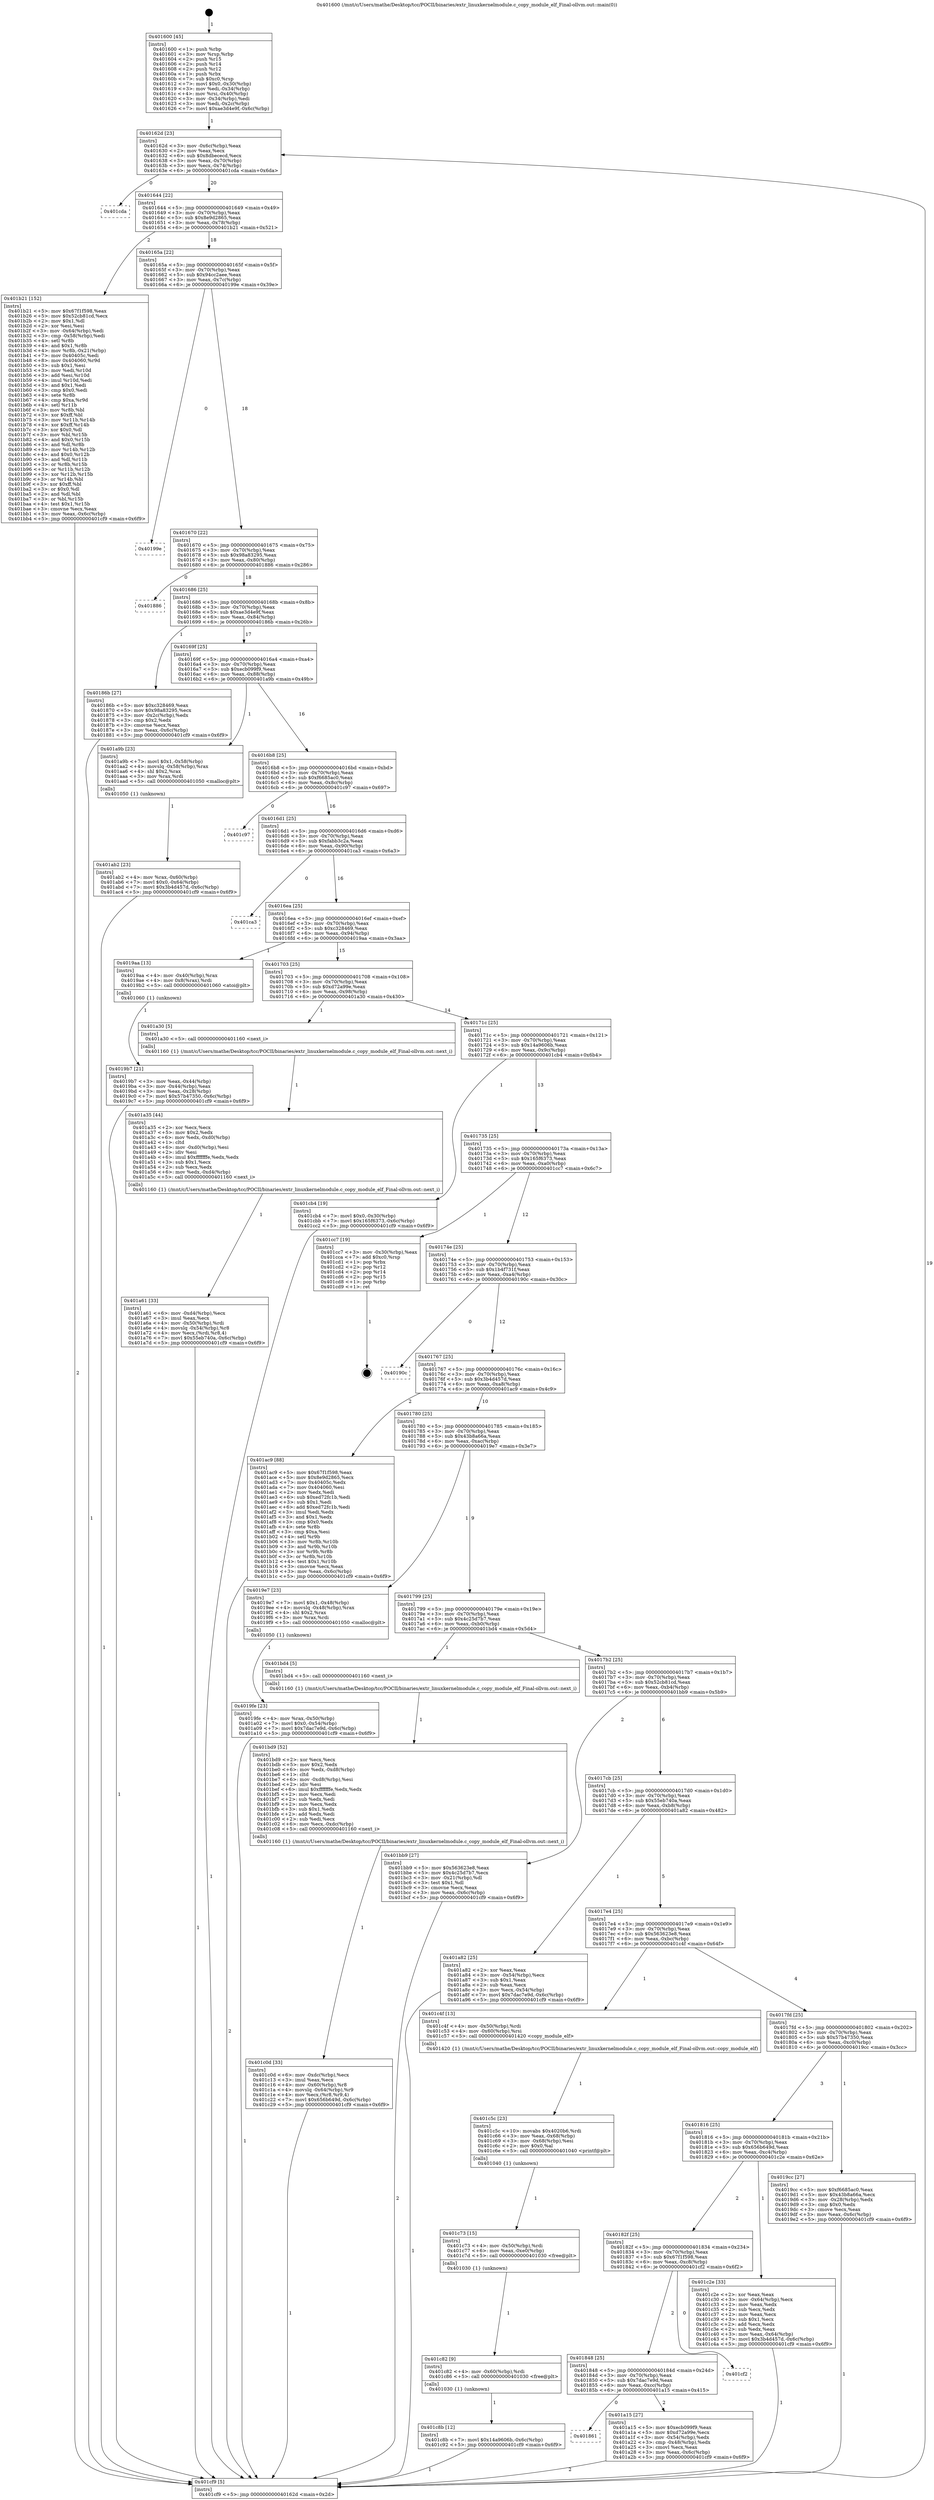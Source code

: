 digraph "0x401600" {
  label = "0x401600 (/mnt/c/Users/mathe/Desktop/tcc/POCII/binaries/extr_linuxkernelmodule.c_copy_module_elf_Final-ollvm.out::main(0))"
  labelloc = "t"
  node[shape=record]

  Entry [label="",width=0.3,height=0.3,shape=circle,fillcolor=black,style=filled]
  "0x40162d" [label="{
     0x40162d [23]\l
     | [instrs]\l
     &nbsp;&nbsp;0x40162d \<+3\>: mov -0x6c(%rbp),%eax\l
     &nbsp;&nbsp;0x401630 \<+2\>: mov %eax,%ecx\l
     &nbsp;&nbsp;0x401632 \<+6\>: sub $0x8dbececd,%ecx\l
     &nbsp;&nbsp;0x401638 \<+3\>: mov %eax,-0x70(%rbp)\l
     &nbsp;&nbsp;0x40163b \<+3\>: mov %ecx,-0x74(%rbp)\l
     &nbsp;&nbsp;0x40163e \<+6\>: je 0000000000401cda \<main+0x6da\>\l
  }"]
  "0x401cda" [label="{
     0x401cda\l
  }", style=dashed]
  "0x401644" [label="{
     0x401644 [22]\l
     | [instrs]\l
     &nbsp;&nbsp;0x401644 \<+5\>: jmp 0000000000401649 \<main+0x49\>\l
     &nbsp;&nbsp;0x401649 \<+3\>: mov -0x70(%rbp),%eax\l
     &nbsp;&nbsp;0x40164c \<+5\>: sub $0x8e9d2865,%eax\l
     &nbsp;&nbsp;0x401651 \<+3\>: mov %eax,-0x78(%rbp)\l
     &nbsp;&nbsp;0x401654 \<+6\>: je 0000000000401b21 \<main+0x521\>\l
  }"]
  Exit [label="",width=0.3,height=0.3,shape=circle,fillcolor=black,style=filled,peripheries=2]
  "0x401b21" [label="{
     0x401b21 [152]\l
     | [instrs]\l
     &nbsp;&nbsp;0x401b21 \<+5\>: mov $0x67f1f598,%eax\l
     &nbsp;&nbsp;0x401b26 \<+5\>: mov $0x52cb81cd,%ecx\l
     &nbsp;&nbsp;0x401b2b \<+2\>: mov $0x1,%dl\l
     &nbsp;&nbsp;0x401b2d \<+2\>: xor %esi,%esi\l
     &nbsp;&nbsp;0x401b2f \<+3\>: mov -0x64(%rbp),%edi\l
     &nbsp;&nbsp;0x401b32 \<+3\>: cmp -0x58(%rbp),%edi\l
     &nbsp;&nbsp;0x401b35 \<+4\>: setl %r8b\l
     &nbsp;&nbsp;0x401b39 \<+4\>: and $0x1,%r8b\l
     &nbsp;&nbsp;0x401b3d \<+4\>: mov %r8b,-0x21(%rbp)\l
     &nbsp;&nbsp;0x401b41 \<+7\>: mov 0x40405c,%edi\l
     &nbsp;&nbsp;0x401b48 \<+8\>: mov 0x404060,%r9d\l
     &nbsp;&nbsp;0x401b50 \<+3\>: sub $0x1,%esi\l
     &nbsp;&nbsp;0x401b53 \<+3\>: mov %edi,%r10d\l
     &nbsp;&nbsp;0x401b56 \<+3\>: add %esi,%r10d\l
     &nbsp;&nbsp;0x401b59 \<+4\>: imul %r10d,%edi\l
     &nbsp;&nbsp;0x401b5d \<+3\>: and $0x1,%edi\l
     &nbsp;&nbsp;0x401b60 \<+3\>: cmp $0x0,%edi\l
     &nbsp;&nbsp;0x401b63 \<+4\>: sete %r8b\l
     &nbsp;&nbsp;0x401b67 \<+4\>: cmp $0xa,%r9d\l
     &nbsp;&nbsp;0x401b6b \<+4\>: setl %r11b\l
     &nbsp;&nbsp;0x401b6f \<+3\>: mov %r8b,%bl\l
     &nbsp;&nbsp;0x401b72 \<+3\>: xor $0xff,%bl\l
     &nbsp;&nbsp;0x401b75 \<+3\>: mov %r11b,%r14b\l
     &nbsp;&nbsp;0x401b78 \<+4\>: xor $0xff,%r14b\l
     &nbsp;&nbsp;0x401b7c \<+3\>: xor $0x0,%dl\l
     &nbsp;&nbsp;0x401b7f \<+3\>: mov %bl,%r15b\l
     &nbsp;&nbsp;0x401b82 \<+4\>: and $0x0,%r15b\l
     &nbsp;&nbsp;0x401b86 \<+3\>: and %dl,%r8b\l
     &nbsp;&nbsp;0x401b89 \<+3\>: mov %r14b,%r12b\l
     &nbsp;&nbsp;0x401b8c \<+4\>: and $0x0,%r12b\l
     &nbsp;&nbsp;0x401b90 \<+3\>: and %dl,%r11b\l
     &nbsp;&nbsp;0x401b93 \<+3\>: or %r8b,%r15b\l
     &nbsp;&nbsp;0x401b96 \<+3\>: or %r11b,%r12b\l
     &nbsp;&nbsp;0x401b99 \<+3\>: xor %r12b,%r15b\l
     &nbsp;&nbsp;0x401b9c \<+3\>: or %r14b,%bl\l
     &nbsp;&nbsp;0x401b9f \<+3\>: xor $0xff,%bl\l
     &nbsp;&nbsp;0x401ba2 \<+3\>: or $0x0,%dl\l
     &nbsp;&nbsp;0x401ba5 \<+2\>: and %dl,%bl\l
     &nbsp;&nbsp;0x401ba7 \<+3\>: or %bl,%r15b\l
     &nbsp;&nbsp;0x401baa \<+4\>: test $0x1,%r15b\l
     &nbsp;&nbsp;0x401bae \<+3\>: cmovne %ecx,%eax\l
     &nbsp;&nbsp;0x401bb1 \<+3\>: mov %eax,-0x6c(%rbp)\l
     &nbsp;&nbsp;0x401bb4 \<+5\>: jmp 0000000000401cf9 \<main+0x6f9\>\l
  }"]
  "0x40165a" [label="{
     0x40165a [22]\l
     | [instrs]\l
     &nbsp;&nbsp;0x40165a \<+5\>: jmp 000000000040165f \<main+0x5f\>\l
     &nbsp;&nbsp;0x40165f \<+3\>: mov -0x70(%rbp),%eax\l
     &nbsp;&nbsp;0x401662 \<+5\>: sub $0x94cc2aee,%eax\l
     &nbsp;&nbsp;0x401667 \<+3\>: mov %eax,-0x7c(%rbp)\l
     &nbsp;&nbsp;0x40166a \<+6\>: je 000000000040199e \<main+0x39e\>\l
  }"]
  "0x401c8b" [label="{
     0x401c8b [12]\l
     | [instrs]\l
     &nbsp;&nbsp;0x401c8b \<+7\>: movl $0x14a9606b,-0x6c(%rbp)\l
     &nbsp;&nbsp;0x401c92 \<+5\>: jmp 0000000000401cf9 \<main+0x6f9\>\l
  }"]
  "0x40199e" [label="{
     0x40199e\l
  }", style=dashed]
  "0x401670" [label="{
     0x401670 [22]\l
     | [instrs]\l
     &nbsp;&nbsp;0x401670 \<+5\>: jmp 0000000000401675 \<main+0x75\>\l
     &nbsp;&nbsp;0x401675 \<+3\>: mov -0x70(%rbp),%eax\l
     &nbsp;&nbsp;0x401678 \<+5\>: sub $0x98a83295,%eax\l
     &nbsp;&nbsp;0x40167d \<+3\>: mov %eax,-0x80(%rbp)\l
     &nbsp;&nbsp;0x401680 \<+6\>: je 0000000000401886 \<main+0x286\>\l
  }"]
  "0x401c82" [label="{
     0x401c82 [9]\l
     | [instrs]\l
     &nbsp;&nbsp;0x401c82 \<+4\>: mov -0x60(%rbp),%rdi\l
     &nbsp;&nbsp;0x401c86 \<+5\>: call 0000000000401030 \<free@plt\>\l
     | [calls]\l
     &nbsp;&nbsp;0x401030 \{1\} (unknown)\l
  }"]
  "0x401886" [label="{
     0x401886\l
  }", style=dashed]
  "0x401686" [label="{
     0x401686 [25]\l
     | [instrs]\l
     &nbsp;&nbsp;0x401686 \<+5\>: jmp 000000000040168b \<main+0x8b\>\l
     &nbsp;&nbsp;0x40168b \<+3\>: mov -0x70(%rbp),%eax\l
     &nbsp;&nbsp;0x40168e \<+5\>: sub $0xae3d4e9f,%eax\l
     &nbsp;&nbsp;0x401693 \<+6\>: mov %eax,-0x84(%rbp)\l
     &nbsp;&nbsp;0x401699 \<+6\>: je 000000000040186b \<main+0x26b\>\l
  }"]
  "0x401c73" [label="{
     0x401c73 [15]\l
     | [instrs]\l
     &nbsp;&nbsp;0x401c73 \<+4\>: mov -0x50(%rbp),%rdi\l
     &nbsp;&nbsp;0x401c77 \<+6\>: mov %eax,-0xe0(%rbp)\l
     &nbsp;&nbsp;0x401c7d \<+5\>: call 0000000000401030 \<free@plt\>\l
     | [calls]\l
     &nbsp;&nbsp;0x401030 \{1\} (unknown)\l
  }"]
  "0x40186b" [label="{
     0x40186b [27]\l
     | [instrs]\l
     &nbsp;&nbsp;0x40186b \<+5\>: mov $0xc328469,%eax\l
     &nbsp;&nbsp;0x401870 \<+5\>: mov $0x98a83295,%ecx\l
     &nbsp;&nbsp;0x401875 \<+3\>: mov -0x2c(%rbp),%edx\l
     &nbsp;&nbsp;0x401878 \<+3\>: cmp $0x2,%edx\l
     &nbsp;&nbsp;0x40187b \<+3\>: cmovne %ecx,%eax\l
     &nbsp;&nbsp;0x40187e \<+3\>: mov %eax,-0x6c(%rbp)\l
     &nbsp;&nbsp;0x401881 \<+5\>: jmp 0000000000401cf9 \<main+0x6f9\>\l
  }"]
  "0x40169f" [label="{
     0x40169f [25]\l
     | [instrs]\l
     &nbsp;&nbsp;0x40169f \<+5\>: jmp 00000000004016a4 \<main+0xa4\>\l
     &nbsp;&nbsp;0x4016a4 \<+3\>: mov -0x70(%rbp),%eax\l
     &nbsp;&nbsp;0x4016a7 \<+5\>: sub $0xecb099f9,%eax\l
     &nbsp;&nbsp;0x4016ac \<+6\>: mov %eax,-0x88(%rbp)\l
     &nbsp;&nbsp;0x4016b2 \<+6\>: je 0000000000401a9b \<main+0x49b\>\l
  }"]
  "0x401cf9" [label="{
     0x401cf9 [5]\l
     | [instrs]\l
     &nbsp;&nbsp;0x401cf9 \<+5\>: jmp 000000000040162d \<main+0x2d\>\l
  }"]
  "0x401600" [label="{
     0x401600 [45]\l
     | [instrs]\l
     &nbsp;&nbsp;0x401600 \<+1\>: push %rbp\l
     &nbsp;&nbsp;0x401601 \<+3\>: mov %rsp,%rbp\l
     &nbsp;&nbsp;0x401604 \<+2\>: push %r15\l
     &nbsp;&nbsp;0x401606 \<+2\>: push %r14\l
     &nbsp;&nbsp;0x401608 \<+2\>: push %r12\l
     &nbsp;&nbsp;0x40160a \<+1\>: push %rbx\l
     &nbsp;&nbsp;0x40160b \<+7\>: sub $0xc0,%rsp\l
     &nbsp;&nbsp;0x401612 \<+7\>: movl $0x0,-0x30(%rbp)\l
     &nbsp;&nbsp;0x401619 \<+3\>: mov %edi,-0x34(%rbp)\l
     &nbsp;&nbsp;0x40161c \<+4\>: mov %rsi,-0x40(%rbp)\l
     &nbsp;&nbsp;0x401620 \<+3\>: mov -0x34(%rbp),%edi\l
     &nbsp;&nbsp;0x401623 \<+3\>: mov %edi,-0x2c(%rbp)\l
     &nbsp;&nbsp;0x401626 \<+7\>: movl $0xae3d4e9f,-0x6c(%rbp)\l
  }"]
  "0x401c5c" [label="{
     0x401c5c [23]\l
     | [instrs]\l
     &nbsp;&nbsp;0x401c5c \<+10\>: movabs $0x4020b6,%rdi\l
     &nbsp;&nbsp;0x401c66 \<+3\>: mov %eax,-0x68(%rbp)\l
     &nbsp;&nbsp;0x401c69 \<+3\>: mov -0x68(%rbp),%esi\l
     &nbsp;&nbsp;0x401c6c \<+2\>: mov $0x0,%al\l
     &nbsp;&nbsp;0x401c6e \<+5\>: call 0000000000401040 \<printf@plt\>\l
     | [calls]\l
     &nbsp;&nbsp;0x401040 \{1\} (unknown)\l
  }"]
  "0x401a9b" [label="{
     0x401a9b [23]\l
     | [instrs]\l
     &nbsp;&nbsp;0x401a9b \<+7\>: movl $0x1,-0x58(%rbp)\l
     &nbsp;&nbsp;0x401aa2 \<+4\>: movslq -0x58(%rbp),%rax\l
     &nbsp;&nbsp;0x401aa6 \<+4\>: shl $0x2,%rax\l
     &nbsp;&nbsp;0x401aaa \<+3\>: mov %rax,%rdi\l
     &nbsp;&nbsp;0x401aad \<+5\>: call 0000000000401050 \<malloc@plt\>\l
     | [calls]\l
     &nbsp;&nbsp;0x401050 \{1\} (unknown)\l
  }"]
  "0x4016b8" [label="{
     0x4016b8 [25]\l
     | [instrs]\l
     &nbsp;&nbsp;0x4016b8 \<+5\>: jmp 00000000004016bd \<main+0xbd\>\l
     &nbsp;&nbsp;0x4016bd \<+3\>: mov -0x70(%rbp),%eax\l
     &nbsp;&nbsp;0x4016c0 \<+5\>: sub $0xf6685ac0,%eax\l
     &nbsp;&nbsp;0x4016c5 \<+6\>: mov %eax,-0x8c(%rbp)\l
     &nbsp;&nbsp;0x4016cb \<+6\>: je 0000000000401c97 \<main+0x697\>\l
  }"]
  "0x401c0d" [label="{
     0x401c0d [33]\l
     | [instrs]\l
     &nbsp;&nbsp;0x401c0d \<+6\>: mov -0xdc(%rbp),%ecx\l
     &nbsp;&nbsp;0x401c13 \<+3\>: imul %eax,%ecx\l
     &nbsp;&nbsp;0x401c16 \<+4\>: mov -0x60(%rbp),%r8\l
     &nbsp;&nbsp;0x401c1a \<+4\>: movslq -0x64(%rbp),%r9\l
     &nbsp;&nbsp;0x401c1e \<+4\>: mov %ecx,(%r8,%r9,4)\l
     &nbsp;&nbsp;0x401c22 \<+7\>: movl $0x656b649d,-0x6c(%rbp)\l
     &nbsp;&nbsp;0x401c29 \<+5\>: jmp 0000000000401cf9 \<main+0x6f9\>\l
  }"]
  "0x401c97" [label="{
     0x401c97\l
  }", style=dashed]
  "0x4016d1" [label="{
     0x4016d1 [25]\l
     | [instrs]\l
     &nbsp;&nbsp;0x4016d1 \<+5\>: jmp 00000000004016d6 \<main+0xd6\>\l
     &nbsp;&nbsp;0x4016d6 \<+3\>: mov -0x70(%rbp),%eax\l
     &nbsp;&nbsp;0x4016d9 \<+5\>: sub $0xfabb3c2a,%eax\l
     &nbsp;&nbsp;0x4016de \<+6\>: mov %eax,-0x90(%rbp)\l
     &nbsp;&nbsp;0x4016e4 \<+6\>: je 0000000000401ca3 \<main+0x6a3\>\l
  }"]
  "0x401bd9" [label="{
     0x401bd9 [52]\l
     | [instrs]\l
     &nbsp;&nbsp;0x401bd9 \<+2\>: xor %ecx,%ecx\l
     &nbsp;&nbsp;0x401bdb \<+5\>: mov $0x2,%edx\l
     &nbsp;&nbsp;0x401be0 \<+6\>: mov %edx,-0xd8(%rbp)\l
     &nbsp;&nbsp;0x401be6 \<+1\>: cltd\l
     &nbsp;&nbsp;0x401be7 \<+6\>: mov -0xd8(%rbp),%esi\l
     &nbsp;&nbsp;0x401bed \<+2\>: idiv %esi\l
     &nbsp;&nbsp;0x401bef \<+6\>: imul $0xfffffffe,%edx,%edx\l
     &nbsp;&nbsp;0x401bf5 \<+2\>: mov %ecx,%edi\l
     &nbsp;&nbsp;0x401bf7 \<+2\>: sub %edx,%edi\l
     &nbsp;&nbsp;0x401bf9 \<+2\>: mov %ecx,%edx\l
     &nbsp;&nbsp;0x401bfb \<+3\>: sub $0x1,%edx\l
     &nbsp;&nbsp;0x401bfe \<+2\>: add %edx,%edi\l
     &nbsp;&nbsp;0x401c00 \<+2\>: sub %edi,%ecx\l
     &nbsp;&nbsp;0x401c02 \<+6\>: mov %ecx,-0xdc(%rbp)\l
     &nbsp;&nbsp;0x401c08 \<+5\>: call 0000000000401160 \<next_i\>\l
     | [calls]\l
     &nbsp;&nbsp;0x401160 \{1\} (/mnt/c/Users/mathe/Desktop/tcc/POCII/binaries/extr_linuxkernelmodule.c_copy_module_elf_Final-ollvm.out::next_i)\l
  }"]
  "0x401ca3" [label="{
     0x401ca3\l
  }", style=dashed]
  "0x4016ea" [label="{
     0x4016ea [25]\l
     | [instrs]\l
     &nbsp;&nbsp;0x4016ea \<+5\>: jmp 00000000004016ef \<main+0xef\>\l
     &nbsp;&nbsp;0x4016ef \<+3\>: mov -0x70(%rbp),%eax\l
     &nbsp;&nbsp;0x4016f2 \<+5\>: sub $0xc328469,%eax\l
     &nbsp;&nbsp;0x4016f7 \<+6\>: mov %eax,-0x94(%rbp)\l
     &nbsp;&nbsp;0x4016fd \<+6\>: je 00000000004019aa \<main+0x3aa\>\l
  }"]
  "0x401ab2" [label="{
     0x401ab2 [23]\l
     | [instrs]\l
     &nbsp;&nbsp;0x401ab2 \<+4\>: mov %rax,-0x60(%rbp)\l
     &nbsp;&nbsp;0x401ab6 \<+7\>: movl $0x0,-0x64(%rbp)\l
     &nbsp;&nbsp;0x401abd \<+7\>: movl $0x3b4d457d,-0x6c(%rbp)\l
     &nbsp;&nbsp;0x401ac4 \<+5\>: jmp 0000000000401cf9 \<main+0x6f9\>\l
  }"]
  "0x4019aa" [label="{
     0x4019aa [13]\l
     | [instrs]\l
     &nbsp;&nbsp;0x4019aa \<+4\>: mov -0x40(%rbp),%rax\l
     &nbsp;&nbsp;0x4019ae \<+4\>: mov 0x8(%rax),%rdi\l
     &nbsp;&nbsp;0x4019b2 \<+5\>: call 0000000000401060 \<atoi@plt\>\l
     | [calls]\l
     &nbsp;&nbsp;0x401060 \{1\} (unknown)\l
  }"]
  "0x401703" [label="{
     0x401703 [25]\l
     | [instrs]\l
     &nbsp;&nbsp;0x401703 \<+5\>: jmp 0000000000401708 \<main+0x108\>\l
     &nbsp;&nbsp;0x401708 \<+3\>: mov -0x70(%rbp),%eax\l
     &nbsp;&nbsp;0x40170b \<+5\>: sub $0xd72a99e,%eax\l
     &nbsp;&nbsp;0x401710 \<+6\>: mov %eax,-0x98(%rbp)\l
     &nbsp;&nbsp;0x401716 \<+6\>: je 0000000000401a30 \<main+0x430\>\l
  }"]
  "0x4019b7" [label="{
     0x4019b7 [21]\l
     | [instrs]\l
     &nbsp;&nbsp;0x4019b7 \<+3\>: mov %eax,-0x44(%rbp)\l
     &nbsp;&nbsp;0x4019ba \<+3\>: mov -0x44(%rbp),%eax\l
     &nbsp;&nbsp;0x4019bd \<+3\>: mov %eax,-0x28(%rbp)\l
     &nbsp;&nbsp;0x4019c0 \<+7\>: movl $0x57b47350,-0x6c(%rbp)\l
     &nbsp;&nbsp;0x4019c7 \<+5\>: jmp 0000000000401cf9 \<main+0x6f9\>\l
  }"]
  "0x401a61" [label="{
     0x401a61 [33]\l
     | [instrs]\l
     &nbsp;&nbsp;0x401a61 \<+6\>: mov -0xd4(%rbp),%ecx\l
     &nbsp;&nbsp;0x401a67 \<+3\>: imul %eax,%ecx\l
     &nbsp;&nbsp;0x401a6a \<+4\>: mov -0x50(%rbp),%rdi\l
     &nbsp;&nbsp;0x401a6e \<+4\>: movslq -0x54(%rbp),%r8\l
     &nbsp;&nbsp;0x401a72 \<+4\>: mov %ecx,(%rdi,%r8,4)\l
     &nbsp;&nbsp;0x401a76 \<+7\>: movl $0x55eb740a,-0x6c(%rbp)\l
     &nbsp;&nbsp;0x401a7d \<+5\>: jmp 0000000000401cf9 \<main+0x6f9\>\l
  }"]
  "0x401a30" [label="{
     0x401a30 [5]\l
     | [instrs]\l
     &nbsp;&nbsp;0x401a30 \<+5\>: call 0000000000401160 \<next_i\>\l
     | [calls]\l
     &nbsp;&nbsp;0x401160 \{1\} (/mnt/c/Users/mathe/Desktop/tcc/POCII/binaries/extr_linuxkernelmodule.c_copy_module_elf_Final-ollvm.out::next_i)\l
  }"]
  "0x40171c" [label="{
     0x40171c [25]\l
     | [instrs]\l
     &nbsp;&nbsp;0x40171c \<+5\>: jmp 0000000000401721 \<main+0x121\>\l
     &nbsp;&nbsp;0x401721 \<+3\>: mov -0x70(%rbp),%eax\l
     &nbsp;&nbsp;0x401724 \<+5\>: sub $0x14a9606b,%eax\l
     &nbsp;&nbsp;0x401729 \<+6\>: mov %eax,-0x9c(%rbp)\l
     &nbsp;&nbsp;0x40172f \<+6\>: je 0000000000401cb4 \<main+0x6b4\>\l
  }"]
  "0x401a35" [label="{
     0x401a35 [44]\l
     | [instrs]\l
     &nbsp;&nbsp;0x401a35 \<+2\>: xor %ecx,%ecx\l
     &nbsp;&nbsp;0x401a37 \<+5\>: mov $0x2,%edx\l
     &nbsp;&nbsp;0x401a3c \<+6\>: mov %edx,-0xd0(%rbp)\l
     &nbsp;&nbsp;0x401a42 \<+1\>: cltd\l
     &nbsp;&nbsp;0x401a43 \<+6\>: mov -0xd0(%rbp),%esi\l
     &nbsp;&nbsp;0x401a49 \<+2\>: idiv %esi\l
     &nbsp;&nbsp;0x401a4b \<+6\>: imul $0xfffffffe,%edx,%edx\l
     &nbsp;&nbsp;0x401a51 \<+3\>: sub $0x1,%ecx\l
     &nbsp;&nbsp;0x401a54 \<+2\>: sub %ecx,%edx\l
     &nbsp;&nbsp;0x401a56 \<+6\>: mov %edx,-0xd4(%rbp)\l
     &nbsp;&nbsp;0x401a5c \<+5\>: call 0000000000401160 \<next_i\>\l
     | [calls]\l
     &nbsp;&nbsp;0x401160 \{1\} (/mnt/c/Users/mathe/Desktop/tcc/POCII/binaries/extr_linuxkernelmodule.c_copy_module_elf_Final-ollvm.out::next_i)\l
  }"]
  "0x401cb4" [label="{
     0x401cb4 [19]\l
     | [instrs]\l
     &nbsp;&nbsp;0x401cb4 \<+7\>: movl $0x0,-0x30(%rbp)\l
     &nbsp;&nbsp;0x401cbb \<+7\>: movl $0x165f6373,-0x6c(%rbp)\l
     &nbsp;&nbsp;0x401cc2 \<+5\>: jmp 0000000000401cf9 \<main+0x6f9\>\l
  }"]
  "0x401735" [label="{
     0x401735 [25]\l
     | [instrs]\l
     &nbsp;&nbsp;0x401735 \<+5\>: jmp 000000000040173a \<main+0x13a\>\l
     &nbsp;&nbsp;0x40173a \<+3\>: mov -0x70(%rbp),%eax\l
     &nbsp;&nbsp;0x40173d \<+5\>: sub $0x165f6373,%eax\l
     &nbsp;&nbsp;0x401742 \<+6\>: mov %eax,-0xa0(%rbp)\l
     &nbsp;&nbsp;0x401748 \<+6\>: je 0000000000401cc7 \<main+0x6c7\>\l
  }"]
  "0x401861" [label="{
     0x401861\l
  }", style=dashed]
  "0x401cc7" [label="{
     0x401cc7 [19]\l
     | [instrs]\l
     &nbsp;&nbsp;0x401cc7 \<+3\>: mov -0x30(%rbp),%eax\l
     &nbsp;&nbsp;0x401cca \<+7\>: add $0xc0,%rsp\l
     &nbsp;&nbsp;0x401cd1 \<+1\>: pop %rbx\l
     &nbsp;&nbsp;0x401cd2 \<+2\>: pop %r12\l
     &nbsp;&nbsp;0x401cd4 \<+2\>: pop %r14\l
     &nbsp;&nbsp;0x401cd6 \<+2\>: pop %r15\l
     &nbsp;&nbsp;0x401cd8 \<+1\>: pop %rbp\l
     &nbsp;&nbsp;0x401cd9 \<+1\>: ret\l
  }"]
  "0x40174e" [label="{
     0x40174e [25]\l
     | [instrs]\l
     &nbsp;&nbsp;0x40174e \<+5\>: jmp 0000000000401753 \<main+0x153\>\l
     &nbsp;&nbsp;0x401753 \<+3\>: mov -0x70(%rbp),%eax\l
     &nbsp;&nbsp;0x401756 \<+5\>: sub $0x1b4f731f,%eax\l
     &nbsp;&nbsp;0x40175b \<+6\>: mov %eax,-0xa4(%rbp)\l
     &nbsp;&nbsp;0x401761 \<+6\>: je 000000000040190c \<main+0x30c\>\l
  }"]
  "0x401a15" [label="{
     0x401a15 [27]\l
     | [instrs]\l
     &nbsp;&nbsp;0x401a15 \<+5\>: mov $0xecb099f9,%eax\l
     &nbsp;&nbsp;0x401a1a \<+5\>: mov $0xd72a99e,%ecx\l
     &nbsp;&nbsp;0x401a1f \<+3\>: mov -0x54(%rbp),%edx\l
     &nbsp;&nbsp;0x401a22 \<+3\>: cmp -0x48(%rbp),%edx\l
     &nbsp;&nbsp;0x401a25 \<+3\>: cmovl %ecx,%eax\l
     &nbsp;&nbsp;0x401a28 \<+3\>: mov %eax,-0x6c(%rbp)\l
     &nbsp;&nbsp;0x401a2b \<+5\>: jmp 0000000000401cf9 \<main+0x6f9\>\l
  }"]
  "0x40190c" [label="{
     0x40190c\l
  }", style=dashed]
  "0x401767" [label="{
     0x401767 [25]\l
     | [instrs]\l
     &nbsp;&nbsp;0x401767 \<+5\>: jmp 000000000040176c \<main+0x16c\>\l
     &nbsp;&nbsp;0x40176c \<+3\>: mov -0x70(%rbp),%eax\l
     &nbsp;&nbsp;0x40176f \<+5\>: sub $0x3b4d457d,%eax\l
     &nbsp;&nbsp;0x401774 \<+6\>: mov %eax,-0xa8(%rbp)\l
     &nbsp;&nbsp;0x40177a \<+6\>: je 0000000000401ac9 \<main+0x4c9\>\l
  }"]
  "0x401848" [label="{
     0x401848 [25]\l
     | [instrs]\l
     &nbsp;&nbsp;0x401848 \<+5\>: jmp 000000000040184d \<main+0x24d\>\l
     &nbsp;&nbsp;0x40184d \<+3\>: mov -0x70(%rbp),%eax\l
     &nbsp;&nbsp;0x401850 \<+5\>: sub $0x7dac7e9d,%eax\l
     &nbsp;&nbsp;0x401855 \<+6\>: mov %eax,-0xcc(%rbp)\l
     &nbsp;&nbsp;0x40185b \<+6\>: je 0000000000401a15 \<main+0x415\>\l
  }"]
  "0x401ac9" [label="{
     0x401ac9 [88]\l
     | [instrs]\l
     &nbsp;&nbsp;0x401ac9 \<+5\>: mov $0x67f1f598,%eax\l
     &nbsp;&nbsp;0x401ace \<+5\>: mov $0x8e9d2865,%ecx\l
     &nbsp;&nbsp;0x401ad3 \<+7\>: mov 0x40405c,%edx\l
     &nbsp;&nbsp;0x401ada \<+7\>: mov 0x404060,%esi\l
     &nbsp;&nbsp;0x401ae1 \<+2\>: mov %edx,%edi\l
     &nbsp;&nbsp;0x401ae3 \<+6\>: sub $0xed72fc1b,%edi\l
     &nbsp;&nbsp;0x401ae9 \<+3\>: sub $0x1,%edi\l
     &nbsp;&nbsp;0x401aec \<+6\>: add $0xed72fc1b,%edi\l
     &nbsp;&nbsp;0x401af2 \<+3\>: imul %edi,%edx\l
     &nbsp;&nbsp;0x401af5 \<+3\>: and $0x1,%edx\l
     &nbsp;&nbsp;0x401af8 \<+3\>: cmp $0x0,%edx\l
     &nbsp;&nbsp;0x401afb \<+4\>: sete %r8b\l
     &nbsp;&nbsp;0x401aff \<+3\>: cmp $0xa,%esi\l
     &nbsp;&nbsp;0x401b02 \<+4\>: setl %r9b\l
     &nbsp;&nbsp;0x401b06 \<+3\>: mov %r8b,%r10b\l
     &nbsp;&nbsp;0x401b09 \<+3\>: and %r9b,%r10b\l
     &nbsp;&nbsp;0x401b0c \<+3\>: xor %r9b,%r8b\l
     &nbsp;&nbsp;0x401b0f \<+3\>: or %r8b,%r10b\l
     &nbsp;&nbsp;0x401b12 \<+4\>: test $0x1,%r10b\l
     &nbsp;&nbsp;0x401b16 \<+3\>: cmovne %ecx,%eax\l
     &nbsp;&nbsp;0x401b19 \<+3\>: mov %eax,-0x6c(%rbp)\l
     &nbsp;&nbsp;0x401b1c \<+5\>: jmp 0000000000401cf9 \<main+0x6f9\>\l
  }"]
  "0x401780" [label="{
     0x401780 [25]\l
     | [instrs]\l
     &nbsp;&nbsp;0x401780 \<+5\>: jmp 0000000000401785 \<main+0x185\>\l
     &nbsp;&nbsp;0x401785 \<+3\>: mov -0x70(%rbp),%eax\l
     &nbsp;&nbsp;0x401788 \<+5\>: sub $0x43b8a66a,%eax\l
     &nbsp;&nbsp;0x40178d \<+6\>: mov %eax,-0xac(%rbp)\l
     &nbsp;&nbsp;0x401793 \<+6\>: je 00000000004019e7 \<main+0x3e7\>\l
  }"]
  "0x401cf2" [label="{
     0x401cf2\l
  }", style=dashed]
  "0x4019e7" [label="{
     0x4019e7 [23]\l
     | [instrs]\l
     &nbsp;&nbsp;0x4019e7 \<+7\>: movl $0x1,-0x48(%rbp)\l
     &nbsp;&nbsp;0x4019ee \<+4\>: movslq -0x48(%rbp),%rax\l
     &nbsp;&nbsp;0x4019f2 \<+4\>: shl $0x2,%rax\l
     &nbsp;&nbsp;0x4019f6 \<+3\>: mov %rax,%rdi\l
     &nbsp;&nbsp;0x4019f9 \<+5\>: call 0000000000401050 \<malloc@plt\>\l
     | [calls]\l
     &nbsp;&nbsp;0x401050 \{1\} (unknown)\l
  }"]
  "0x401799" [label="{
     0x401799 [25]\l
     | [instrs]\l
     &nbsp;&nbsp;0x401799 \<+5\>: jmp 000000000040179e \<main+0x19e\>\l
     &nbsp;&nbsp;0x40179e \<+3\>: mov -0x70(%rbp),%eax\l
     &nbsp;&nbsp;0x4017a1 \<+5\>: sub $0x4c25d7b7,%eax\l
     &nbsp;&nbsp;0x4017a6 \<+6\>: mov %eax,-0xb0(%rbp)\l
     &nbsp;&nbsp;0x4017ac \<+6\>: je 0000000000401bd4 \<main+0x5d4\>\l
  }"]
  "0x40182f" [label="{
     0x40182f [25]\l
     | [instrs]\l
     &nbsp;&nbsp;0x40182f \<+5\>: jmp 0000000000401834 \<main+0x234\>\l
     &nbsp;&nbsp;0x401834 \<+3\>: mov -0x70(%rbp),%eax\l
     &nbsp;&nbsp;0x401837 \<+5\>: sub $0x67f1f598,%eax\l
     &nbsp;&nbsp;0x40183c \<+6\>: mov %eax,-0xc8(%rbp)\l
     &nbsp;&nbsp;0x401842 \<+6\>: je 0000000000401cf2 \<main+0x6f2\>\l
  }"]
  "0x401bd4" [label="{
     0x401bd4 [5]\l
     | [instrs]\l
     &nbsp;&nbsp;0x401bd4 \<+5\>: call 0000000000401160 \<next_i\>\l
     | [calls]\l
     &nbsp;&nbsp;0x401160 \{1\} (/mnt/c/Users/mathe/Desktop/tcc/POCII/binaries/extr_linuxkernelmodule.c_copy_module_elf_Final-ollvm.out::next_i)\l
  }"]
  "0x4017b2" [label="{
     0x4017b2 [25]\l
     | [instrs]\l
     &nbsp;&nbsp;0x4017b2 \<+5\>: jmp 00000000004017b7 \<main+0x1b7\>\l
     &nbsp;&nbsp;0x4017b7 \<+3\>: mov -0x70(%rbp),%eax\l
     &nbsp;&nbsp;0x4017ba \<+5\>: sub $0x52cb81cd,%eax\l
     &nbsp;&nbsp;0x4017bf \<+6\>: mov %eax,-0xb4(%rbp)\l
     &nbsp;&nbsp;0x4017c5 \<+6\>: je 0000000000401bb9 \<main+0x5b9\>\l
  }"]
  "0x401c2e" [label="{
     0x401c2e [33]\l
     | [instrs]\l
     &nbsp;&nbsp;0x401c2e \<+2\>: xor %eax,%eax\l
     &nbsp;&nbsp;0x401c30 \<+3\>: mov -0x64(%rbp),%ecx\l
     &nbsp;&nbsp;0x401c33 \<+2\>: mov %eax,%edx\l
     &nbsp;&nbsp;0x401c35 \<+2\>: sub %ecx,%edx\l
     &nbsp;&nbsp;0x401c37 \<+2\>: mov %eax,%ecx\l
     &nbsp;&nbsp;0x401c39 \<+3\>: sub $0x1,%ecx\l
     &nbsp;&nbsp;0x401c3c \<+2\>: add %ecx,%edx\l
     &nbsp;&nbsp;0x401c3e \<+2\>: sub %edx,%eax\l
     &nbsp;&nbsp;0x401c40 \<+3\>: mov %eax,-0x64(%rbp)\l
     &nbsp;&nbsp;0x401c43 \<+7\>: movl $0x3b4d457d,-0x6c(%rbp)\l
     &nbsp;&nbsp;0x401c4a \<+5\>: jmp 0000000000401cf9 \<main+0x6f9\>\l
  }"]
  "0x401bb9" [label="{
     0x401bb9 [27]\l
     | [instrs]\l
     &nbsp;&nbsp;0x401bb9 \<+5\>: mov $0x563623e8,%eax\l
     &nbsp;&nbsp;0x401bbe \<+5\>: mov $0x4c25d7b7,%ecx\l
     &nbsp;&nbsp;0x401bc3 \<+3\>: mov -0x21(%rbp),%dl\l
     &nbsp;&nbsp;0x401bc6 \<+3\>: test $0x1,%dl\l
     &nbsp;&nbsp;0x401bc9 \<+3\>: cmovne %ecx,%eax\l
     &nbsp;&nbsp;0x401bcc \<+3\>: mov %eax,-0x6c(%rbp)\l
     &nbsp;&nbsp;0x401bcf \<+5\>: jmp 0000000000401cf9 \<main+0x6f9\>\l
  }"]
  "0x4017cb" [label="{
     0x4017cb [25]\l
     | [instrs]\l
     &nbsp;&nbsp;0x4017cb \<+5\>: jmp 00000000004017d0 \<main+0x1d0\>\l
     &nbsp;&nbsp;0x4017d0 \<+3\>: mov -0x70(%rbp),%eax\l
     &nbsp;&nbsp;0x4017d3 \<+5\>: sub $0x55eb740a,%eax\l
     &nbsp;&nbsp;0x4017d8 \<+6\>: mov %eax,-0xb8(%rbp)\l
     &nbsp;&nbsp;0x4017de \<+6\>: je 0000000000401a82 \<main+0x482\>\l
  }"]
  "0x4019fe" [label="{
     0x4019fe [23]\l
     | [instrs]\l
     &nbsp;&nbsp;0x4019fe \<+4\>: mov %rax,-0x50(%rbp)\l
     &nbsp;&nbsp;0x401a02 \<+7\>: movl $0x0,-0x54(%rbp)\l
     &nbsp;&nbsp;0x401a09 \<+7\>: movl $0x7dac7e9d,-0x6c(%rbp)\l
     &nbsp;&nbsp;0x401a10 \<+5\>: jmp 0000000000401cf9 \<main+0x6f9\>\l
  }"]
  "0x401a82" [label="{
     0x401a82 [25]\l
     | [instrs]\l
     &nbsp;&nbsp;0x401a82 \<+2\>: xor %eax,%eax\l
     &nbsp;&nbsp;0x401a84 \<+3\>: mov -0x54(%rbp),%ecx\l
     &nbsp;&nbsp;0x401a87 \<+3\>: sub $0x1,%eax\l
     &nbsp;&nbsp;0x401a8a \<+2\>: sub %eax,%ecx\l
     &nbsp;&nbsp;0x401a8c \<+3\>: mov %ecx,-0x54(%rbp)\l
     &nbsp;&nbsp;0x401a8f \<+7\>: movl $0x7dac7e9d,-0x6c(%rbp)\l
     &nbsp;&nbsp;0x401a96 \<+5\>: jmp 0000000000401cf9 \<main+0x6f9\>\l
  }"]
  "0x4017e4" [label="{
     0x4017e4 [25]\l
     | [instrs]\l
     &nbsp;&nbsp;0x4017e4 \<+5\>: jmp 00000000004017e9 \<main+0x1e9\>\l
     &nbsp;&nbsp;0x4017e9 \<+3\>: mov -0x70(%rbp),%eax\l
     &nbsp;&nbsp;0x4017ec \<+5\>: sub $0x563623e8,%eax\l
     &nbsp;&nbsp;0x4017f1 \<+6\>: mov %eax,-0xbc(%rbp)\l
     &nbsp;&nbsp;0x4017f7 \<+6\>: je 0000000000401c4f \<main+0x64f\>\l
  }"]
  "0x401816" [label="{
     0x401816 [25]\l
     | [instrs]\l
     &nbsp;&nbsp;0x401816 \<+5\>: jmp 000000000040181b \<main+0x21b\>\l
     &nbsp;&nbsp;0x40181b \<+3\>: mov -0x70(%rbp),%eax\l
     &nbsp;&nbsp;0x40181e \<+5\>: sub $0x656b649d,%eax\l
     &nbsp;&nbsp;0x401823 \<+6\>: mov %eax,-0xc4(%rbp)\l
     &nbsp;&nbsp;0x401829 \<+6\>: je 0000000000401c2e \<main+0x62e\>\l
  }"]
  "0x401c4f" [label="{
     0x401c4f [13]\l
     | [instrs]\l
     &nbsp;&nbsp;0x401c4f \<+4\>: mov -0x50(%rbp),%rdi\l
     &nbsp;&nbsp;0x401c53 \<+4\>: mov -0x60(%rbp),%rsi\l
     &nbsp;&nbsp;0x401c57 \<+5\>: call 0000000000401420 \<copy_module_elf\>\l
     | [calls]\l
     &nbsp;&nbsp;0x401420 \{1\} (/mnt/c/Users/mathe/Desktop/tcc/POCII/binaries/extr_linuxkernelmodule.c_copy_module_elf_Final-ollvm.out::copy_module_elf)\l
  }"]
  "0x4017fd" [label="{
     0x4017fd [25]\l
     | [instrs]\l
     &nbsp;&nbsp;0x4017fd \<+5\>: jmp 0000000000401802 \<main+0x202\>\l
     &nbsp;&nbsp;0x401802 \<+3\>: mov -0x70(%rbp),%eax\l
     &nbsp;&nbsp;0x401805 \<+5\>: sub $0x57b47350,%eax\l
     &nbsp;&nbsp;0x40180a \<+6\>: mov %eax,-0xc0(%rbp)\l
     &nbsp;&nbsp;0x401810 \<+6\>: je 00000000004019cc \<main+0x3cc\>\l
  }"]
  "0x4019cc" [label="{
     0x4019cc [27]\l
     | [instrs]\l
     &nbsp;&nbsp;0x4019cc \<+5\>: mov $0xf6685ac0,%eax\l
     &nbsp;&nbsp;0x4019d1 \<+5\>: mov $0x43b8a66a,%ecx\l
     &nbsp;&nbsp;0x4019d6 \<+3\>: mov -0x28(%rbp),%edx\l
     &nbsp;&nbsp;0x4019d9 \<+3\>: cmp $0x0,%edx\l
     &nbsp;&nbsp;0x4019dc \<+3\>: cmove %ecx,%eax\l
     &nbsp;&nbsp;0x4019df \<+3\>: mov %eax,-0x6c(%rbp)\l
     &nbsp;&nbsp;0x4019e2 \<+5\>: jmp 0000000000401cf9 \<main+0x6f9\>\l
  }"]
  Entry -> "0x401600" [label=" 1"]
  "0x40162d" -> "0x401cda" [label=" 0"]
  "0x40162d" -> "0x401644" [label=" 20"]
  "0x401cc7" -> Exit [label=" 1"]
  "0x401644" -> "0x401b21" [label=" 2"]
  "0x401644" -> "0x40165a" [label=" 18"]
  "0x401cb4" -> "0x401cf9" [label=" 1"]
  "0x40165a" -> "0x40199e" [label=" 0"]
  "0x40165a" -> "0x401670" [label=" 18"]
  "0x401c8b" -> "0x401cf9" [label=" 1"]
  "0x401670" -> "0x401886" [label=" 0"]
  "0x401670" -> "0x401686" [label=" 18"]
  "0x401c82" -> "0x401c8b" [label=" 1"]
  "0x401686" -> "0x40186b" [label=" 1"]
  "0x401686" -> "0x40169f" [label=" 17"]
  "0x40186b" -> "0x401cf9" [label=" 1"]
  "0x401600" -> "0x40162d" [label=" 1"]
  "0x401cf9" -> "0x40162d" [label=" 19"]
  "0x401c73" -> "0x401c82" [label=" 1"]
  "0x40169f" -> "0x401a9b" [label=" 1"]
  "0x40169f" -> "0x4016b8" [label=" 16"]
  "0x401c5c" -> "0x401c73" [label=" 1"]
  "0x4016b8" -> "0x401c97" [label=" 0"]
  "0x4016b8" -> "0x4016d1" [label=" 16"]
  "0x401c4f" -> "0x401c5c" [label=" 1"]
  "0x4016d1" -> "0x401ca3" [label=" 0"]
  "0x4016d1" -> "0x4016ea" [label=" 16"]
  "0x401c2e" -> "0x401cf9" [label=" 1"]
  "0x4016ea" -> "0x4019aa" [label=" 1"]
  "0x4016ea" -> "0x401703" [label=" 15"]
  "0x4019aa" -> "0x4019b7" [label=" 1"]
  "0x4019b7" -> "0x401cf9" [label=" 1"]
  "0x401c0d" -> "0x401cf9" [label=" 1"]
  "0x401703" -> "0x401a30" [label=" 1"]
  "0x401703" -> "0x40171c" [label=" 14"]
  "0x401bd9" -> "0x401c0d" [label=" 1"]
  "0x40171c" -> "0x401cb4" [label=" 1"]
  "0x40171c" -> "0x401735" [label=" 13"]
  "0x401bd4" -> "0x401bd9" [label=" 1"]
  "0x401735" -> "0x401cc7" [label=" 1"]
  "0x401735" -> "0x40174e" [label=" 12"]
  "0x401bb9" -> "0x401cf9" [label=" 2"]
  "0x40174e" -> "0x40190c" [label=" 0"]
  "0x40174e" -> "0x401767" [label=" 12"]
  "0x401b21" -> "0x401cf9" [label=" 2"]
  "0x401767" -> "0x401ac9" [label=" 2"]
  "0x401767" -> "0x401780" [label=" 10"]
  "0x401ab2" -> "0x401cf9" [label=" 1"]
  "0x401780" -> "0x4019e7" [label=" 1"]
  "0x401780" -> "0x401799" [label=" 9"]
  "0x401a9b" -> "0x401ab2" [label=" 1"]
  "0x401799" -> "0x401bd4" [label=" 1"]
  "0x401799" -> "0x4017b2" [label=" 8"]
  "0x401a61" -> "0x401cf9" [label=" 1"]
  "0x4017b2" -> "0x401bb9" [label=" 2"]
  "0x4017b2" -> "0x4017cb" [label=" 6"]
  "0x401a35" -> "0x401a61" [label=" 1"]
  "0x4017cb" -> "0x401a82" [label=" 1"]
  "0x4017cb" -> "0x4017e4" [label=" 5"]
  "0x401a15" -> "0x401cf9" [label=" 2"]
  "0x4017e4" -> "0x401c4f" [label=" 1"]
  "0x4017e4" -> "0x4017fd" [label=" 4"]
  "0x401848" -> "0x401861" [label=" 0"]
  "0x4017fd" -> "0x4019cc" [label=" 1"]
  "0x4017fd" -> "0x401816" [label=" 3"]
  "0x4019cc" -> "0x401cf9" [label=" 1"]
  "0x4019e7" -> "0x4019fe" [label=" 1"]
  "0x4019fe" -> "0x401cf9" [label=" 1"]
  "0x401a30" -> "0x401a35" [label=" 1"]
  "0x401816" -> "0x401c2e" [label=" 1"]
  "0x401816" -> "0x40182f" [label=" 2"]
  "0x401a82" -> "0x401cf9" [label=" 1"]
  "0x40182f" -> "0x401cf2" [label=" 0"]
  "0x40182f" -> "0x401848" [label=" 2"]
  "0x401ac9" -> "0x401cf9" [label=" 2"]
  "0x401848" -> "0x401a15" [label=" 2"]
}
